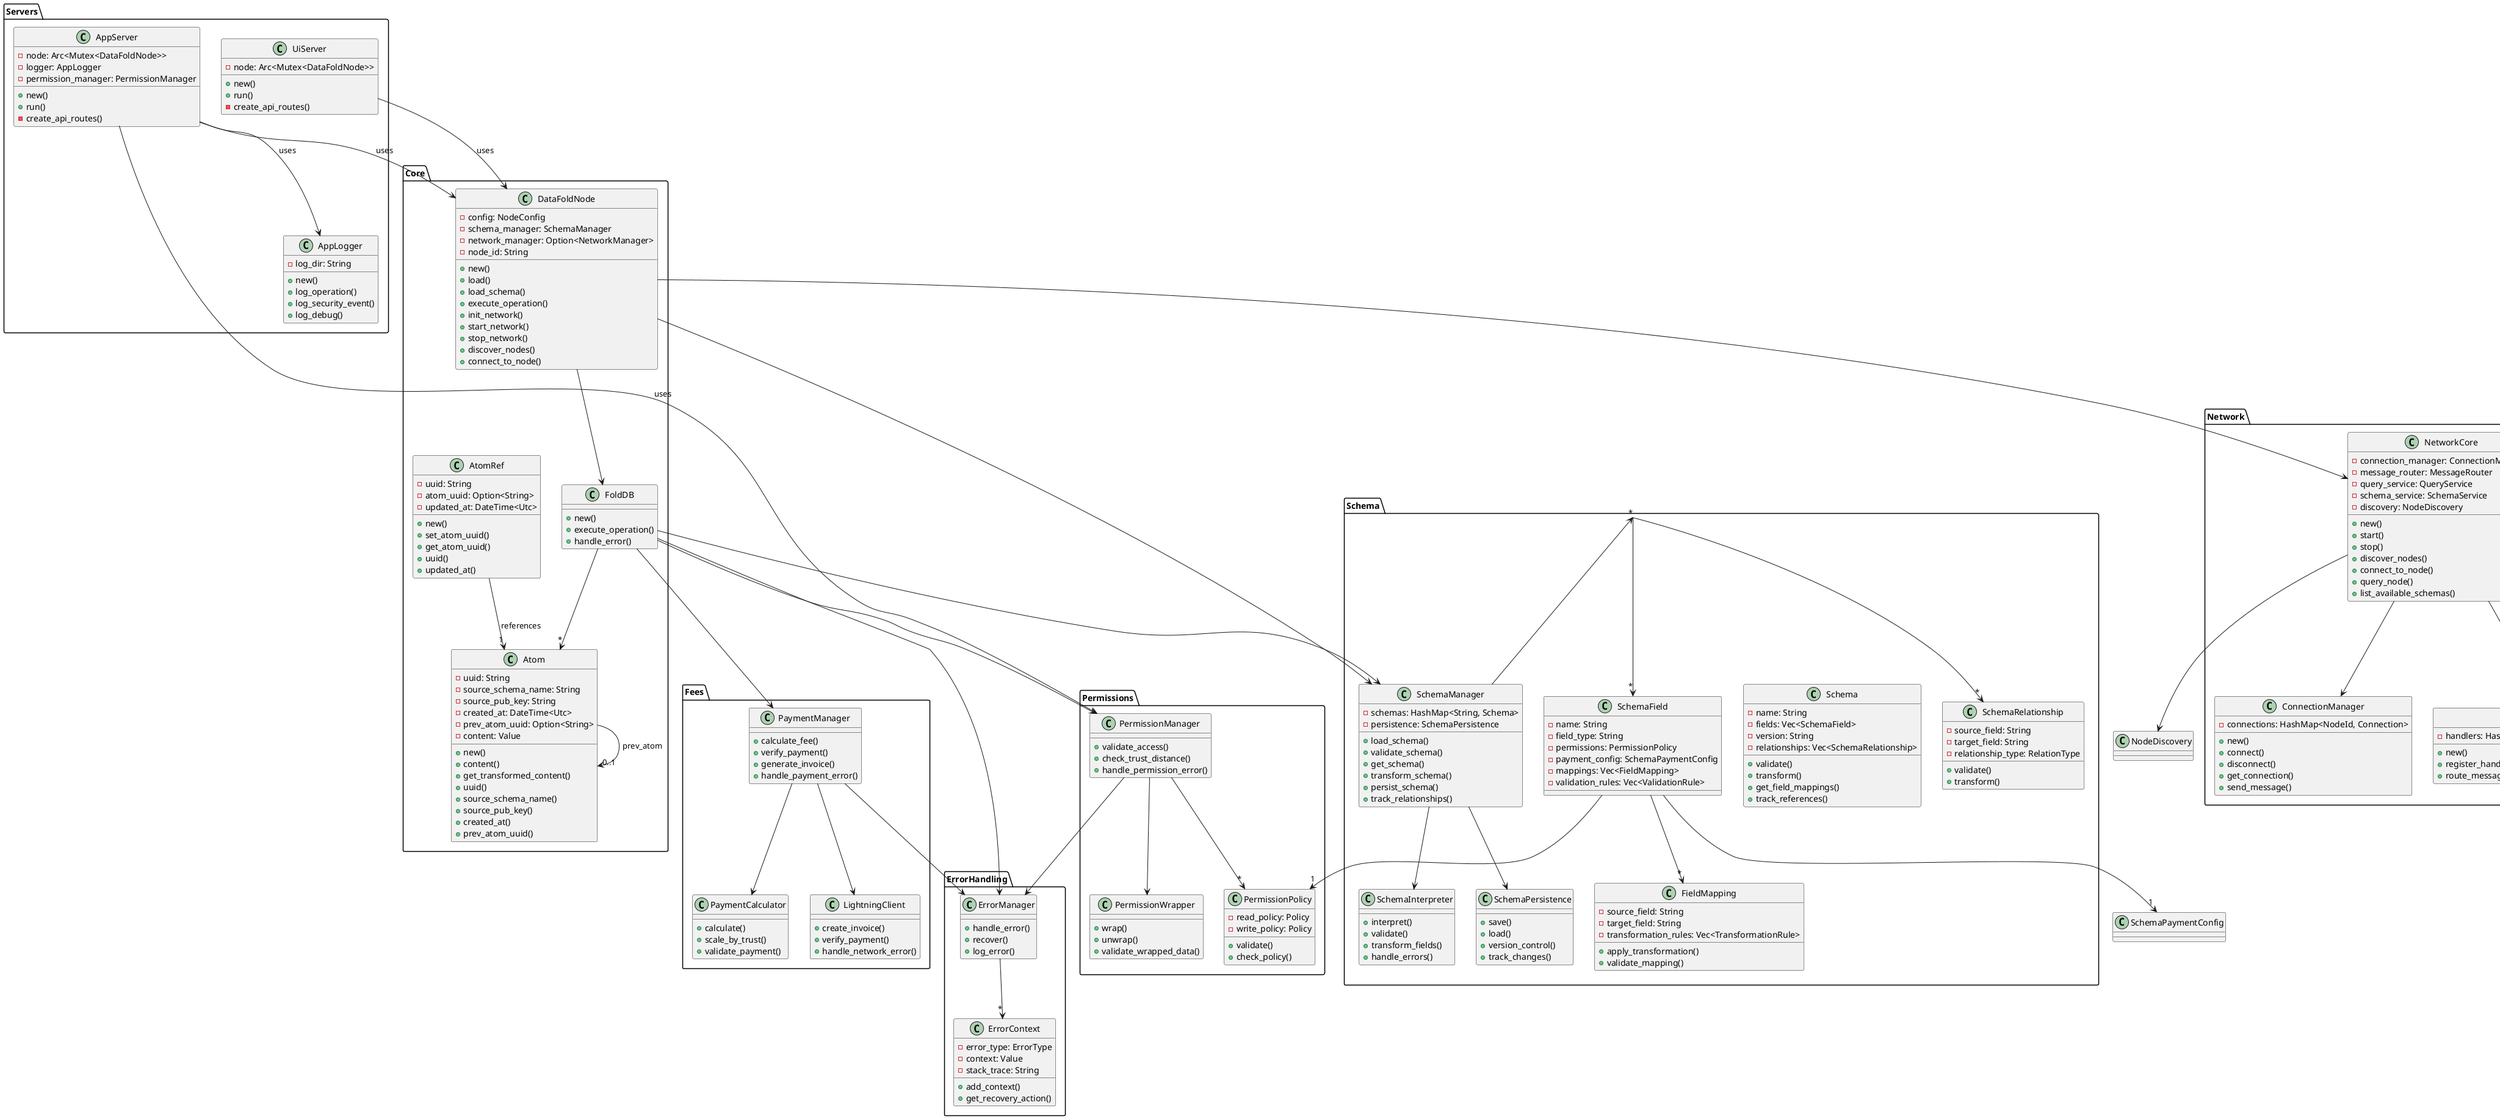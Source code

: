 @startuml FoldDB Class Diagram

' Core Components
package "Core" {
    class FoldDB {
        + new()
        + execute_operation()
        + handle_error()
    }

    class Atom {
        - uuid: String
        - source_schema_name: String
        - source_pub_key: String
        - created_at: DateTime<Utc>
        - prev_atom_uuid: Option<String>
        - content: Value
        + new()
        + content()
        + get_transformed_content()
        + uuid()
        + source_schema_name()
        + source_pub_key()
        + created_at()
        + prev_atom_uuid()
    }

    class AtomRef {
        - uuid: String
        - atom_uuid: Option<String>
        - updated_at: DateTime<Utc>
        + new()
        + set_atom_uuid()
        + get_atom_uuid()
        + uuid()
        + updated_at()
    }
    
    class DataFoldNode {
        - config: NodeConfig
        - schema_manager: SchemaManager
        - network_manager: Option<NetworkManager>
        - node_id: String
        + new()
        + load()
        + load_schema()
        + execute_operation()
        + init_network()
        + start_network()
        + stop_network()
        + discover_nodes()
        + connect_to_node()
    }
}

' Schema Management
package "Schema" {
    class SchemaManager {
        - schemas: HashMap<String, Schema>
        - persistence: SchemaPersistence
        + load_schema()
        + validate_schema()
        + get_schema()
        + transform_schema()
        + persist_schema()
        + track_relationships()
    }

    class Schema {
        - name: String
        - fields: Vec<SchemaField>
        - version: String
        - relationships: Vec<SchemaRelationship>
        + validate()
        + transform()
        + get_field_mappings()
        + track_references()
    }

    class SchemaInterpreter {
        + interpret()
        + validate()
        + transform_fields()
        + handle_errors()
    }

    class SchemaField {
        - name: String
        - field_type: String
        - permissions: PermissionPolicy
        - payment_config: SchemaPaymentConfig
        - mappings: Vec<FieldMapping>
        - validation_rules: Vec<ValidationRule>
    }

    class SchemaPersistence {
        + save()
        + load()
        + version_control()
        + track_changes()
    }

    class SchemaRelationship {
        - source_field: String
        - target_field: String
        - relationship_type: RelationType
        + validate()
        + transform()
    }

    class FieldMapping {
        - source_field: String
        - target_field: String
        - transformation_rules: Vec<TransformationRule>
        + apply_transformation()
        + validate_mapping()
    }
}

' Permissions
package "Permissions" {
    class PermissionManager {
        + validate_access()
        + check_trust_distance()
        + handle_permission_error()
    }

    class PermissionWrapper {
        + wrap()
        + unwrap()
        + validate_wrapped_data()
    }

    class PermissionPolicy {
        - read_policy: Policy
        - write_policy: Policy
        + validate()
        + check_policy()
    }
}

' Payment System
package "Fees" {
    class PaymentManager {
        + calculate_fee()
        + verify_payment()
        + generate_invoice()
        + handle_payment_error()
    }

    class PaymentCalculator {
        + calculate()
        + scale_by_trust()
        + validate_payment()
    }

    class LightningClient {
        + create_invoice()
        + verify_payment()
        + handle_network_error()
    }
}

' Error Handling
package "ErrorHandling" {
    class ErrorManager {
        + handle_error()
        + recover()
        + log_error()
    }

    class ErrorContext {
        - error_type: ErrorType
        - context: Value
        - stack_trace: String
        + add_context()
        + get_recovery_action()
    }
}

' Server Components
package "Servers" {
    class UiServer {
        - node: Arc<Mutex<DataFoldNode>>
        + new()
        + run()
        - create_api_routes()
    }
    
    class AppServer {
        - node: Arc<Mutex<DataFoldNode>>
        - logger: AppLogger
        - permission_manager: PermissionManager
        + new()
        + run()
        - create_api_routes()
    }
    
    class AppLogger {
        - log_dir: String
        + new()
        + log_operation()
        + log_security_event()
        + log_debug()
    }
}

' Network Components
package "Network" {
    class NetworkCore {
        - connection_manager: ConnectionManager
        - message_router: MessageRouter
        - query_service: QueryService
        - schema_service: SchemaService
        - discovery: NodeDiscovery
        + new()
        + start()
        + stop()
        + discover_nodes()
        + connect_to_node()
        + query_node()
        + list_available_schemas()
    }
    
    class ConnectionManager {
        - connections: HashMap<NodeId, Connection>
        + new()
        + connect()
        + disconnect()
        + get_connection()
        + send_message()
    }
    
    class MessageRouter {
        - handlers: HashMap<MessageType, Box<dyn MessageHandler>>
        + new()
        + register_handler()
        + route_message()
    }
    
    class QueryService {
        - query_callback: Box<dyn Fn(Query) -> QueryResult>
        - pending_queries: HashMap<Uuid, Sender<QueryResult>>
        + new()
        + execute_query()
        + query_node()
    }
    
    class SchemaService {
        - schema_list_callback: Box<dyn Fn() -> Vec<SchemaInfo>>
        - pending_requests: HashMap<Uuid, Sender<Vec<SchemaInfo>>>
        + new()
        + list_schemas()
        + list_remote_schemas()
    }
}

' Relationships
FoldDB --> SchemaManager
FoldDB --> PermissionManager
FoldDB --> PaymentManager
FoldDB --> ErrorManager
FoldDB --> "*" Atom
Atom --> "0..1" Atom: prev_atom
AtomRef --> "1" Atom: references

DataFoldNode --> FoldDB
DataFoldNode --> SchemaManager
DataFoldNode --> NetworkCore

UiServer --> DataFoldNode: uses
AppServer --> DataFoldNode: uses
AppServer --> AppLogger: uses
AppServer --> PermissionManager: uses

NetworkCore --> ConnectionManager
NetworkCore --> MessageRouter
NetworkCore --> QueryService
NetworkCore --> SchemaService
NetworkCore --> NodeDiscovery

SchemaManager --> "*" Schema
SchemaManager --> SchemaPersistence
Schema --> "*" SchemaField
Schema --> "*" SchemaRelationship
SchemaField --> "*" FieldMapping
SchemaField --> "1" PermissionPolicy
SchemaField --> "1" SchemaPaymentConfig
SchemaManager --> SchemaInterpreter

PermissionManager --> "*" PermissionPolicy
PermissionManager --> PermissionWrapper
PermissionManager --> ErrorManager

PaymentManager --> PaymentCalculator
PaymentManager --> LightningClient
PaymentManager --> ErrorManager

ErrorManager --> "*" ErrorContext

@enduml
